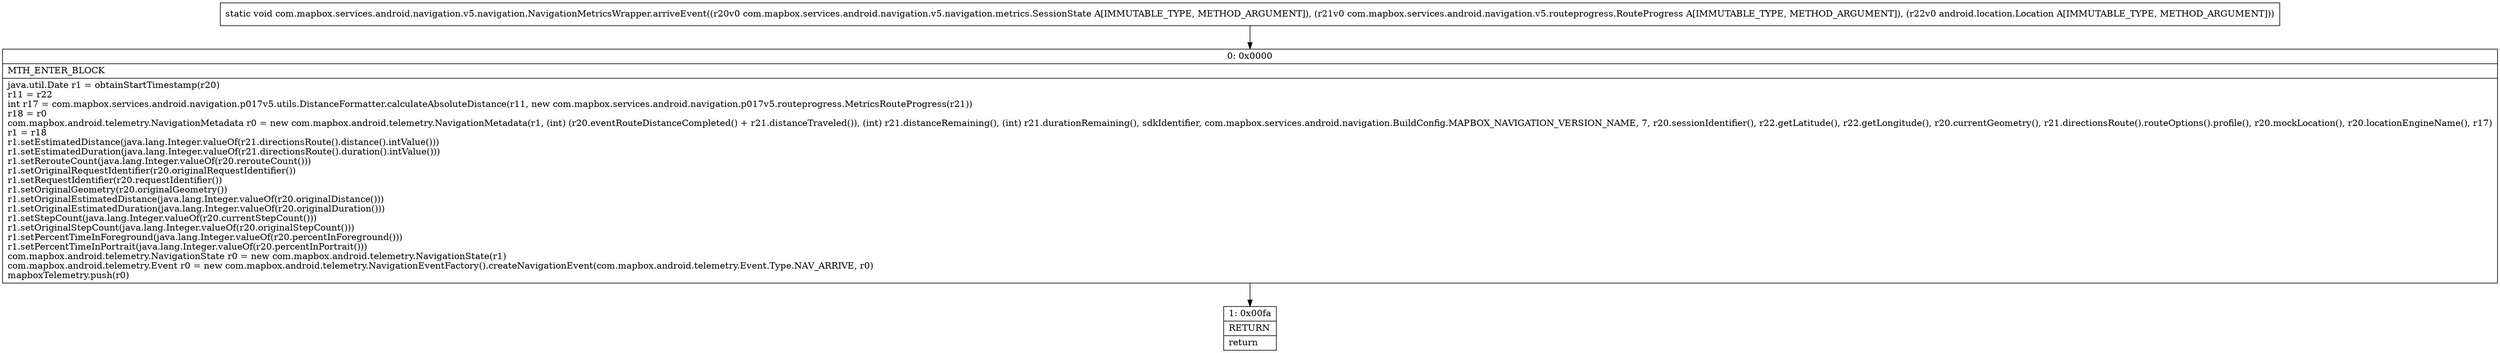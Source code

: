 digraph "CFG forcom.mapbox.services.android.navigation.v5.navigation.NavigationMetricsWrapper.arriveEvent(Lcom\/mapbox\/services\/android\/navigation\/v5\/navigation\/metrics\/SessionState;Lcom\/mapbox\/services\/android\/navigation\/v5\/routeprogress\/RouteProgress;Landroid\/location\/Location;)V" {
Node_0 [shape=record,label="{0\:\ 0x0000|MTH_ENTER_BLOCK\l|java.util.Date r1 = obtainStartTimestamp(r20)\lr11 = r22\lint r17 = com.mapbox.services.android.navigation.p017v5.utils.DistanceFormatter.calculateAbsoluteDistance(r11, new com.mapbox.services.android.navigation.p017v5.routeprogress.MetricsRouteProgress(r21))\lr18 = r0\lcom.mapbox.android.telemetry.NavigationMetadata r0 = new com.mapbox.android.telemetry.NavigationMetadata(r1, (int) (r20.eventRouteDistanceCompleted() + r21.distanceTraveled()), (int) r21.distanceRemaining(), (int) r21.durationRemaining(), sdkIdentifier, com.mapbox.services.android.navigation.BuildConfig.MAPBOX_NAVIGATION_VERSION_NAME, 7, r20.sessionIdentifier(), r22.getLatitude(), r22.getLongitude(), r20.currentGeometry(), r21.directionsRoute().routeOptions().profile(), r20.mockLocation(), r20.locationEngineName(), r17)\lr1 = r18\lr1.setEstimatedDistance(java.lang.Integer.valueOf(r21.directionsRoute().distance().intValue()))\lr1.setEstimatedDuration(java.lang.Integer.valueOf(r21.directionsRoute().duration().intValue()))\lr1.setRerouteCount(java.lang.Integer.valueOf(r20.rerouteCount()))\lr1.setOriginalRequestIdentifier(r20.originalRequestIdentifier())\lr1.setRequestIdentifier(r20.requestIdentifier())\lr1.setOriginalGeometry(r20.originalGeometry())\lr1.setOriginalEstimatedDistance(java.lang.Integer.valueOf(r20.originalDistance()))\lr1.setOriginalEstimatedDuration(java.lang.Integer.valueOf(r20.originalDuration()))\lr1.setStepCount(java.lang.Integer.valueOf(r20.currentStepCount()))\lr1.setOriginalStepCount(java.lang.Integer.valueOf(r20.originalStepCount()))\lr1.setPercentTimeInForeground(java.lang.Integer.valueOf(r20.percentInForeground()))\lr1.setPercentTimeInPortrait(java.lang.Integer.valueOf(r20.percentInPortrait()))\lcom.mapbox.android.telemetry.NavigationState r0 = new com.mapbox.android.telemetry.NavigationState(r1)\lcom.mapbox.android.telemetry.Event r0 = new com.mapbox.android.telemetry.NavigationEventFactory().createNavigationEvent(com.mapbox.android.telemetry.Event.Type.NAV_ARRIVE, r0)\lmapboxTelemetry.push(r0)\l}"];
Node_1 [shape=record,label="{1\:\ 0x00fa|RETURN\l|return\l}"];
MethodNode[shape=record,label="{static void com.mapbox.services.android.navigation.v5.navigation.NavigationMetricsWrapper.arriveEvent((r20v0 com.mapbox.services.android.navigation.v5.navigation.metrics.SessionState A[IMMUTABLE_TYPE, METHOD_ARGUMENT]), (r21v0 com.mapbox.services.android.navigation.v5.routeprogress.RouteProgress A[IMMUTABLE_TYPE, METHOD_ARGUMENT]), (r22v0 android.location.Location A[IMMUTABLE_TYPE, METHOD_ARGUMENT])) }"];
MethodNode -> Node_0;
Node_0 -> Node_1;
}

